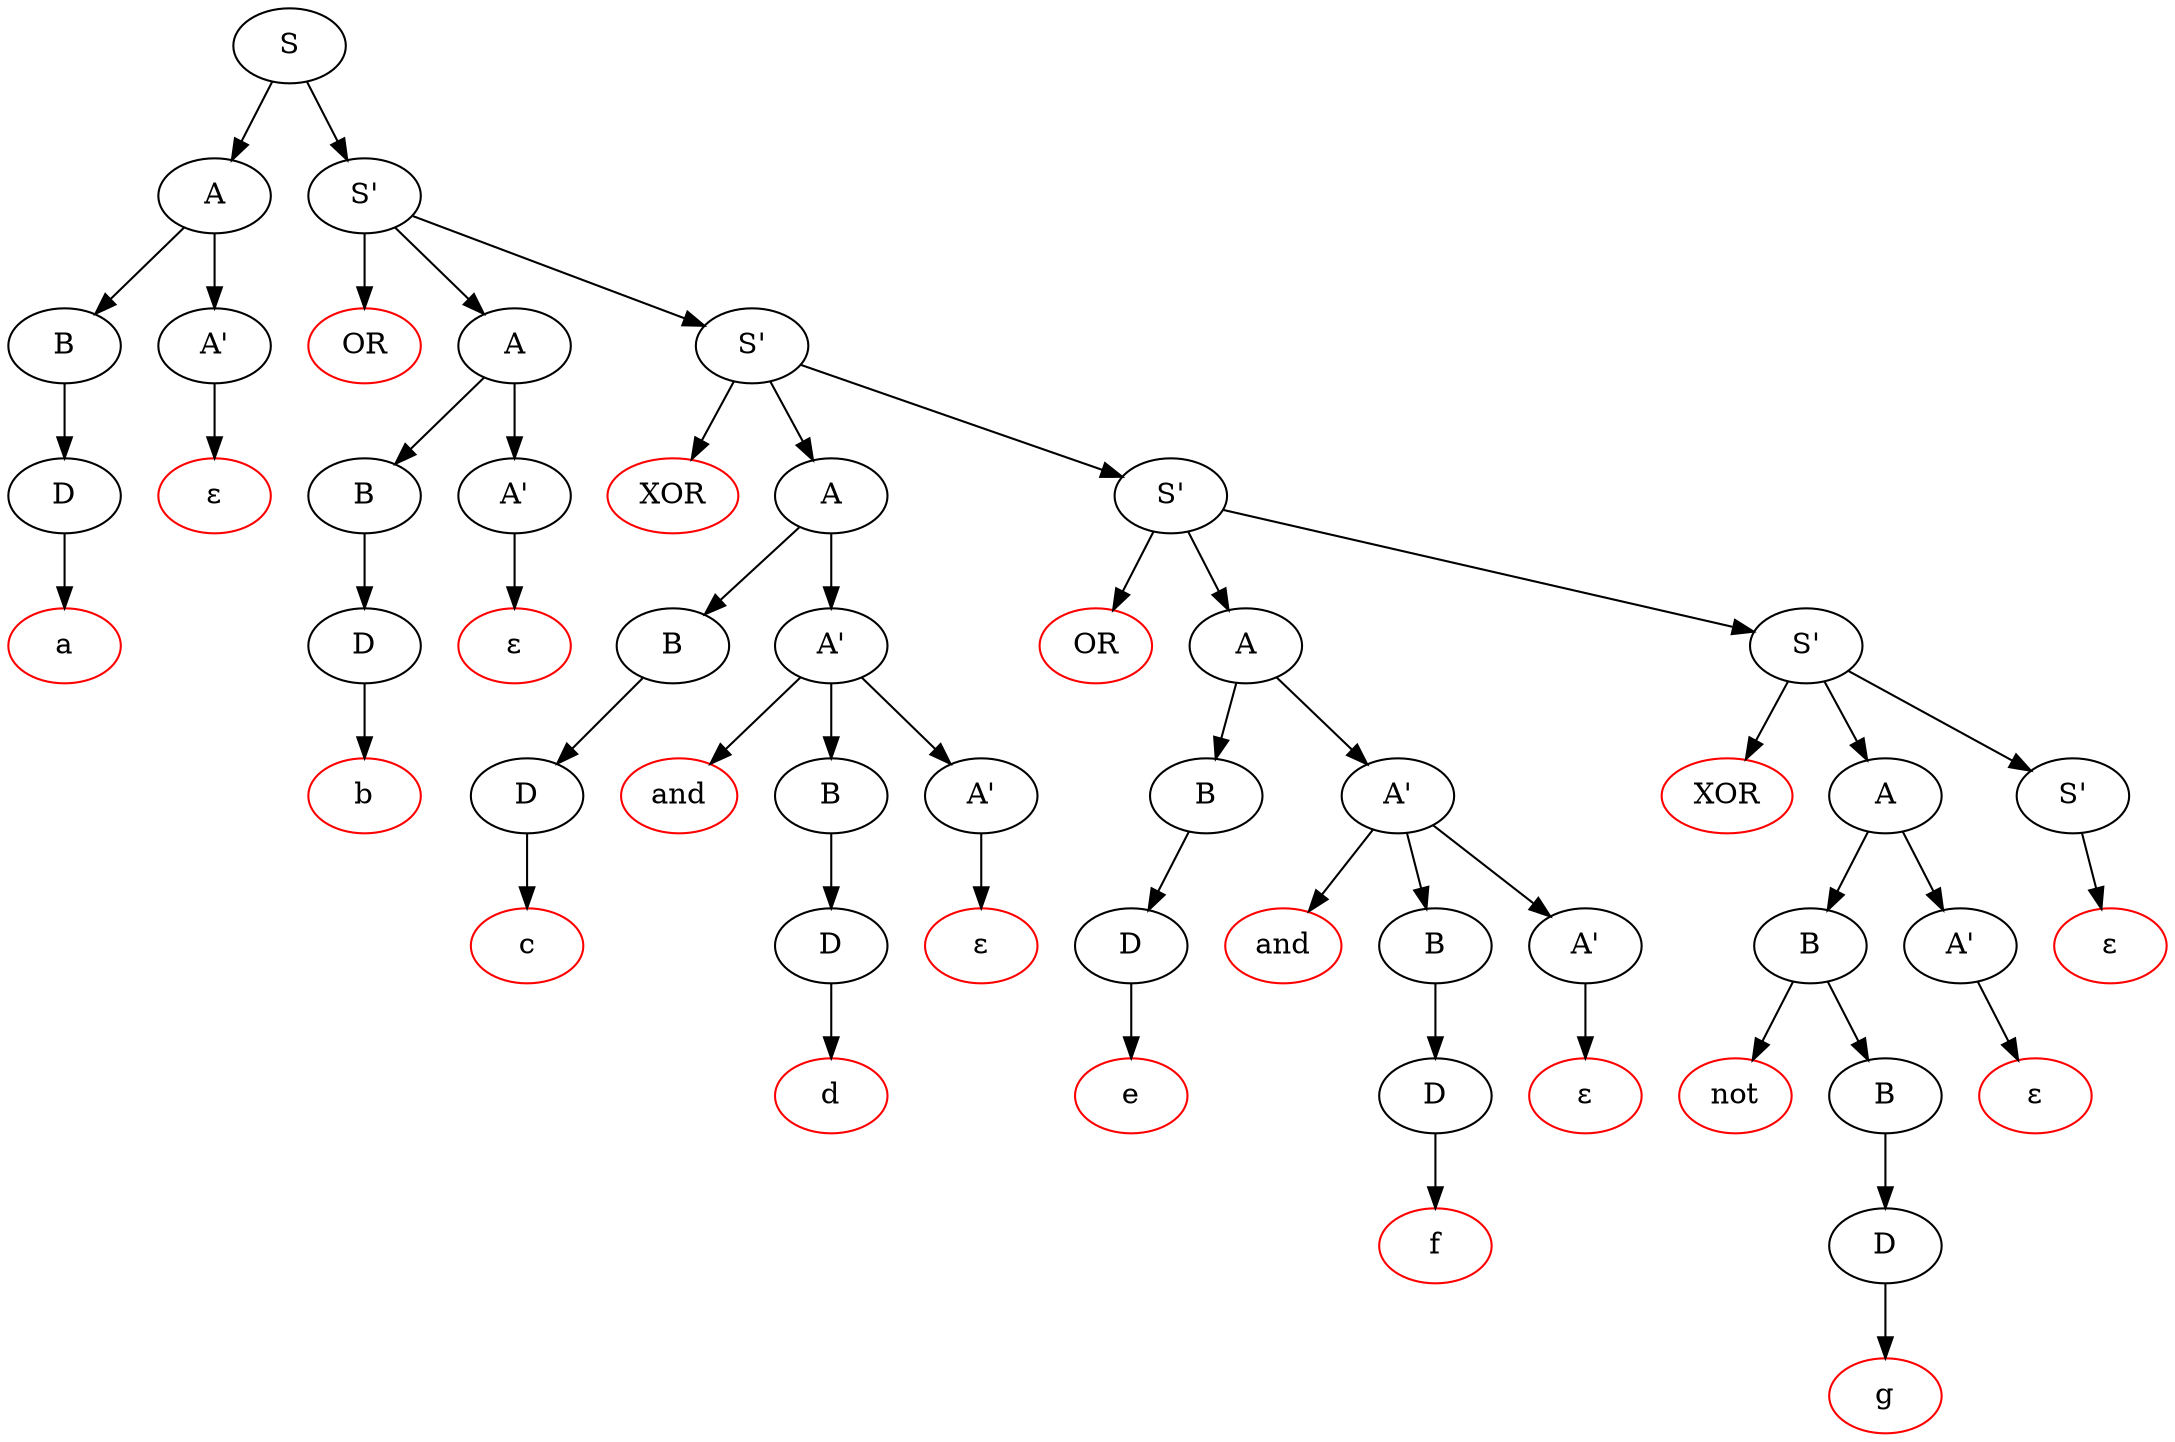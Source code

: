 digraph Tree {
0 [label="S"];
1 [label="A"];
2 [label="B"];
3 [label="D"];
4 [label="a", color=red];
3 -> {4};
2 -> {3};
5 [label="A'"];
6 [label="ε", color=red];
5 -> {6};
1 -> {2,5};
7 [label="S'"];
8 [label="OR", color=red];
9 [label="A"];
10 [label="B"];
11 [label="D"];
12 [label="b", color=red];
11 -> {12};
10 -> {11};
13 [label="A'"];
14 [label="ε", color=red];
13 -> {14};
9 -> {10,13};
15 [label="S'"];
16 [label="XOR", color=red];
17 [label="A"];
18 [label="B"];
19 [label="D"];
20 [label="c", color=red];
19 -> {20};
18 -> {19};
21 [label="A'"];
22 [label="and", color=red];
23 [label="B"];
24 [label="D"];
25 [label="d", color=red];
24 -> {25};
23 -> {24};
26 [label="A'"];
27 [label="ε", color=red];
26 -> {27};
21 -> {22,23,26};
17 -> {18,21};
28 [label="S'"];
29 [label="OR", color=red];
30 [label="A"];
31 [label="B"];
32 [label="D"];
33 [label="e", color=red];
32 -> {33};
31 -> {32};
34 [label="A'"];
35 [label="and", color=red];
36 [label="B"];
37 [label="D"];
38 [label="f", color=red];
37 -> {38};
36 -> {37};
39 [label="A'"];
40 [label="ε", color=red];
39 -> {40};
34 -> {35,36,39};
30 -> {31,34};
41 [label="S'"];
42 [label="XOR", color=red];
43 [label="A"];
44 [label="B"];
45 [label="not", color=red];
46 [label="B"];
47 [label="D"];
48 [label="g", color=red];
47 -> {48};
46 -> {47};
44 -> {45,46};
49 [label="A'"];
50 [label="ε", color=red];
49 -> {50};
43 -> {44,49};
51 [label="S'"];
52 [label="ε", color=red];
51 -> {52};
41 -> {42,43,51};
28 -> {29,30,41};
15 -> {16,17,28};
7 -> {8,9,15};
0 -> {1,7};
}